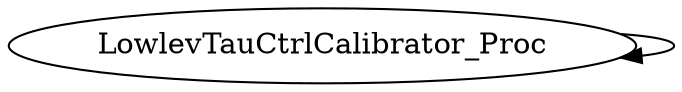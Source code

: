 /* Created by mdot for Matlab */
digraph m2html {
  LowlevTauCtrlCalibrator_Proc -> LowlevTauCtrlCalibrator_Proc;

  LowlevTauCtrlCalibrator_Proc [URL="LowlevTauCtrlCalibrator_Proc.html"];
}